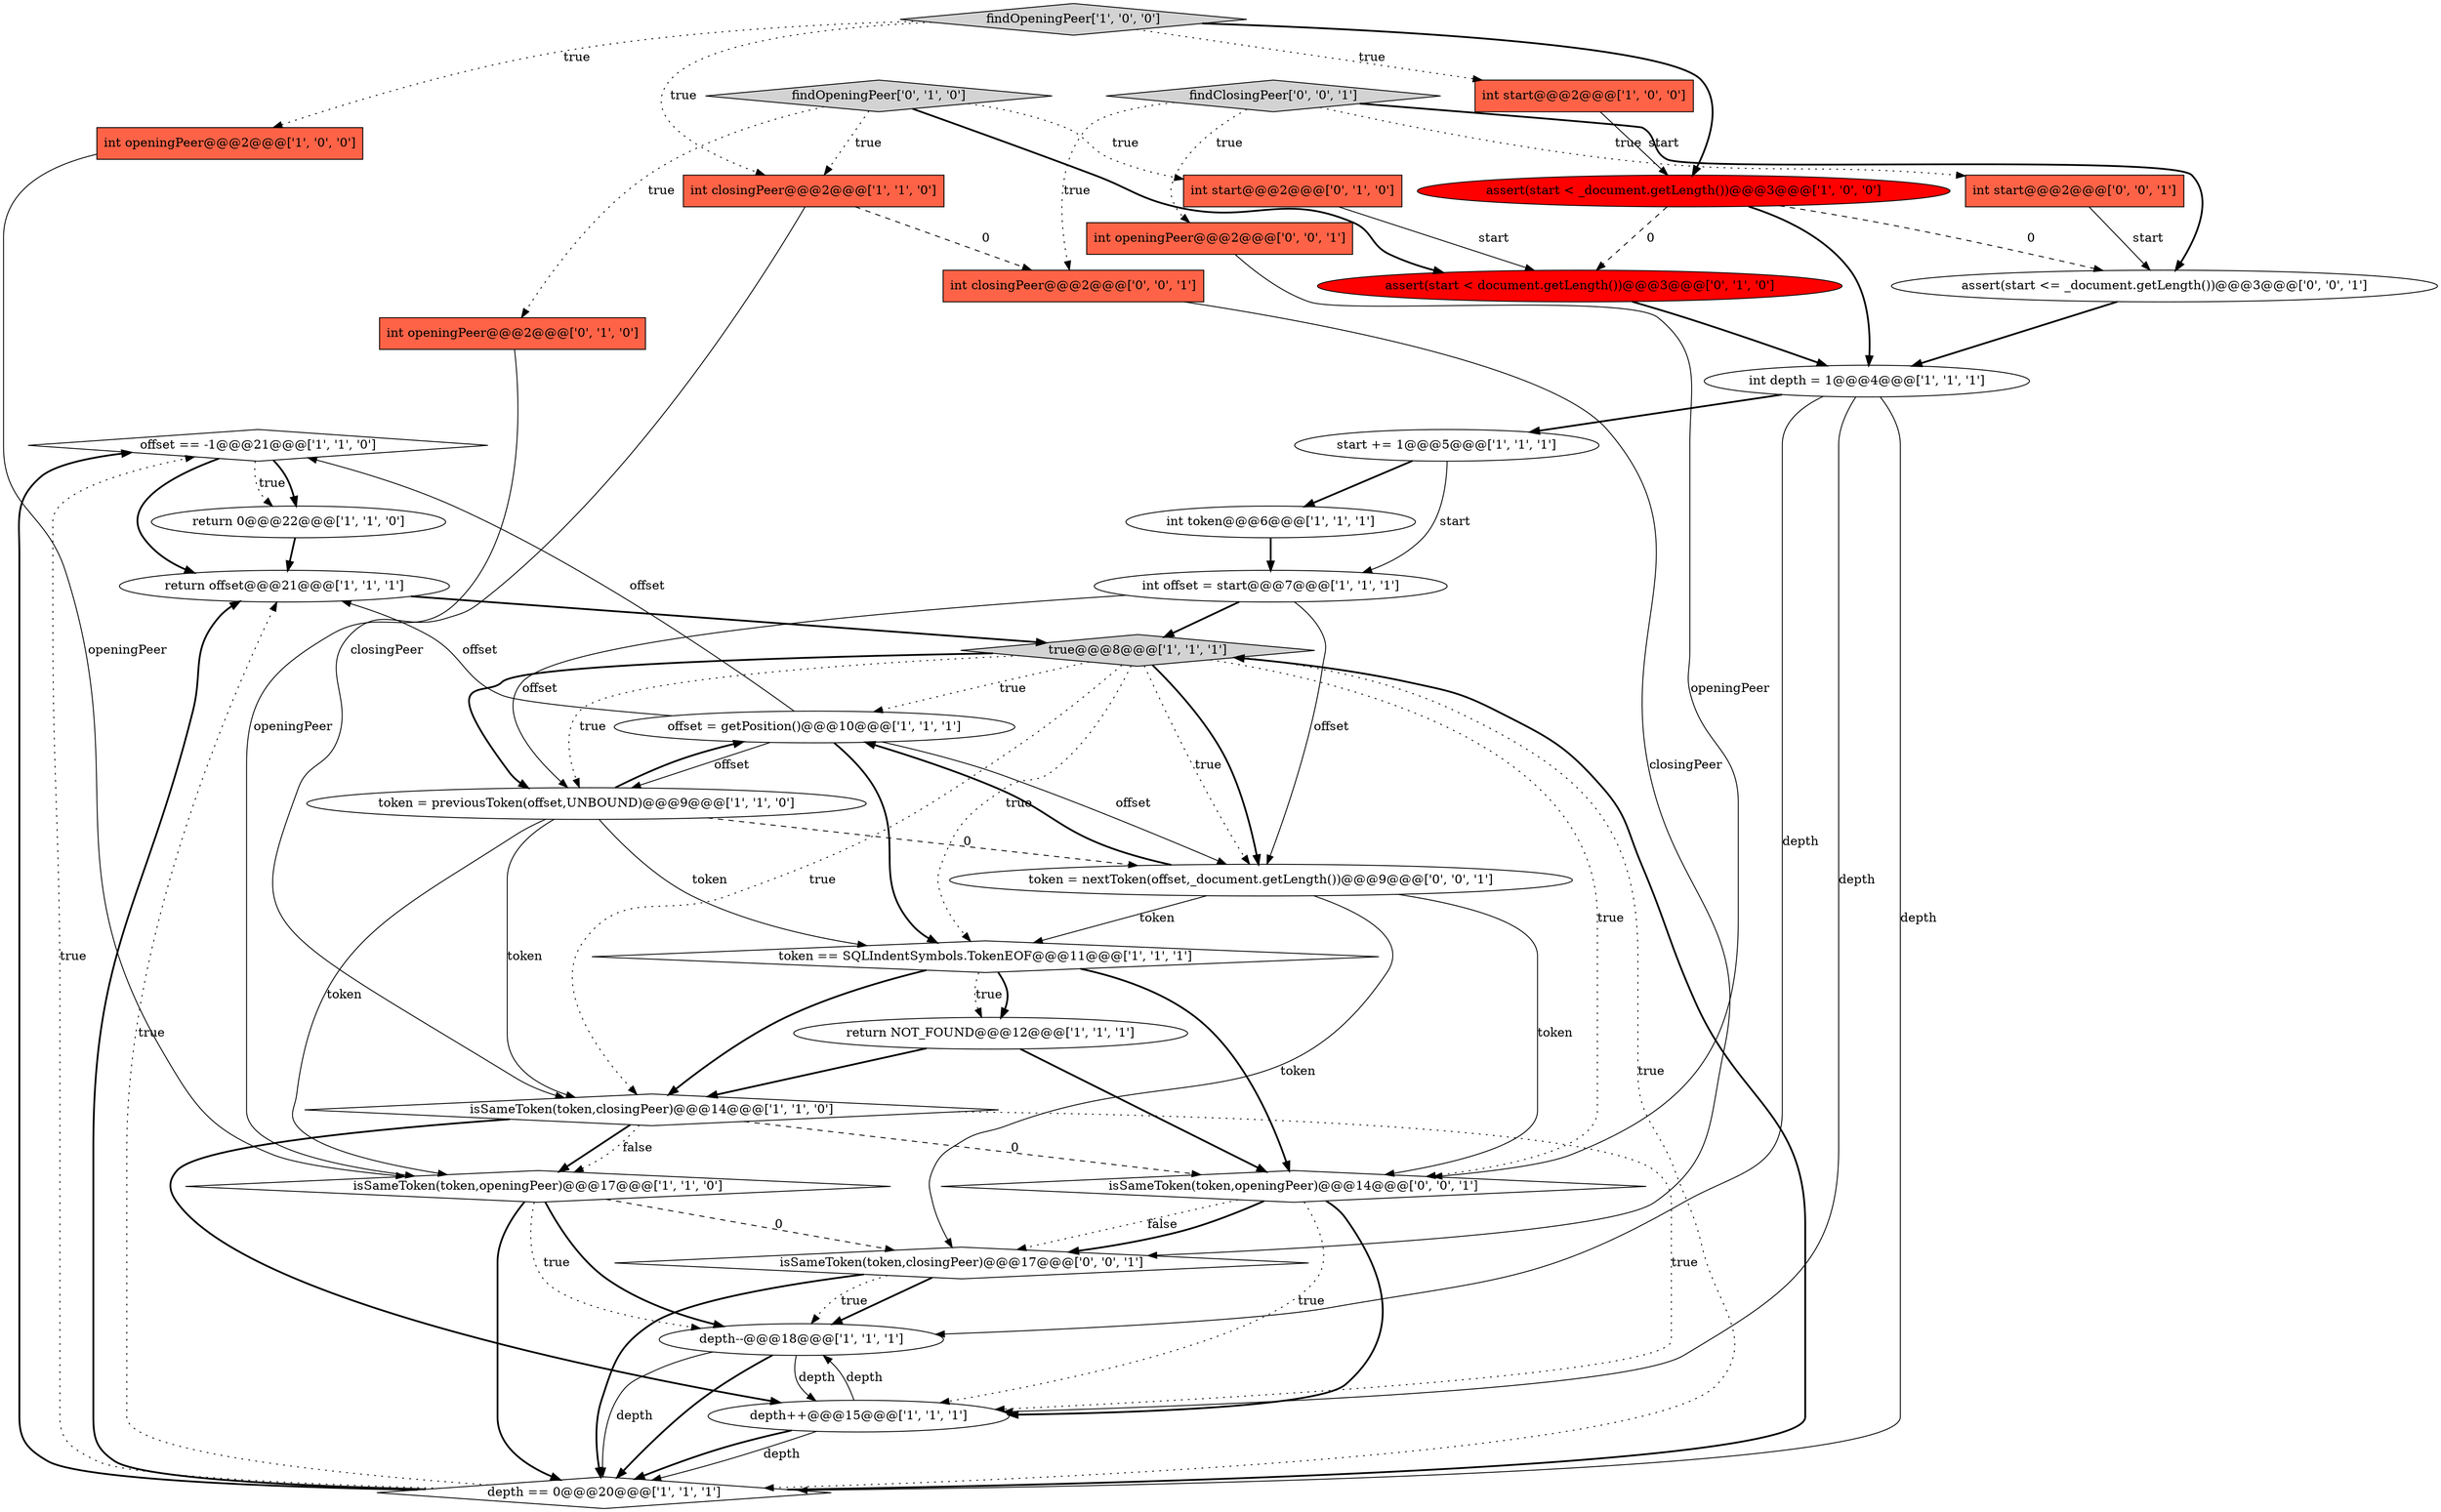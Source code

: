 digraph {
2 [style = filled, label = "offset == -1@@@21@@@['1', '1', '0']", fillcolor = white, shape = diamond image = "AAA0AAABBB1BBB"];
26 [style = filled, label = "isSameToken(token,closingPeer)@@@17@@@['0', '0', '1']", fillcolor = white, shape = diamond image = "AAA0AAABBB3BBB"];
29 [style = filled, label = "int openingPeer@@@2@@@['0', '0', '1']", fillcolor = tomato, shape = box image = "AAA0AAABBB3BBB"];
24 [style = filled, label = "findOpeningPeer['0', '1', '0']", fillcolor = lightgray, shape = diamond image = "AAA0AAABBB2BBB"];
18 [style = filled, label = "offset = getPosition()@@@10@@@['1', '1', '1']", fillcolor = white, shape = ellipse image = "AAA0AAABBB1BBB"];
11 [style = filled, label = "depth--@@@18@@@['1', '1', '1']", fillcolor = white, shape = ellipse image = "AAA0AAABBB1BBB"];
4 [style = filled, label = "token == SQLIndentSymbols.TokenEOF@@@11@@@['1', '1', '1']", fillcolor = white, shape = diamond image = "AAA0AAABBB1BBB"];
7 [style = filled, label = "assert(start < _document.getLength())@@@3@@@['1', '0', '0']", fillcolor = red, shape = ellipse image = "AAA1AAABBB1BBB"];
9 [style = filled, label = "int openingPeer@@@2@@@['1', '0', '0']", fillcolor = tomato, shape = box image = "AAA0AAABBB1BBB"];
27 [style = filled, label = "token = nextToken(offset,_document.getLength())@@@9@@@['0', '0', '1']", fillcolor = white, shape = ellipse image = "AAA0AAABBB3BBB"];
28 [style = filled, label = "int start@@@2@@@['0', '0', '1']", fillcolor = tomato, shape = box image = "AAA0AAABBB3BBB"];
5 [style = filled, label = "int token@@@6@@@['1', '1', '1']", fillcolor = white, shape = ellipse image = "AAA0AAABBB1BBB"];
30 [style = filled, label = "int closingPeer@@@2@@@['0', '0', '1']", fillcolor = tomato, shape = box image = "AAA0AAABBB3BBB"];
15 [style = filled, label = "return 0@@@22@@@['1', '1', '0']", fillcolor = white, shape = ellipse image = "AAA0AAABBB1BBB"];
3 [style = filled, label = "int depth = 1@@@4@@@['1', '1', '1']", fillcolor = white, shape = ellipse image = "AAA0AAABBB1BBB"];
33 [style = filled, label = "findClosingPeer['0', '0', '1']", fillcolor = lightgray, shape = diamond image = "AAA0AAABBB3BBB"];
22 [style = filled, label = "int openingPeer@@@2@@@['0', '1', '0']", fillcolor = tomato, shape = box image = "AAA0AAABBB2BBB"];
0 [style = filled, label = "isSameToken(token,closingPeer)@@@14@@@['1', '1', '0']", fillcolor = white, shape = diamond image = "AAA0AAABBB1BBB"];
12 [style = filled, label = "int start@@@2@@@['1', '0', '0']", fillcolor = tomato, shape = box image = "AAA0AAABBB1BBB"];
19 [style = filled, label = "return offset@@@21@@@['1', '1', '1']", fillcolor = white, shape = ellipse image = "AAA0AAABBB1BBB"];
13 [style = filled, label = "isSameToken(token,openingPeer)@@@17@@@['1', '1', '0']", fillcolor = white, shape = diamond image = "AAA0AAABBB1BBB"];
31 [style = filled, label = "assert(start <= _document.getLength())@@@3@@@['0', '0', '1']", fillcolor = white, shape = ellipse image = "AAA0AAABBB3BBB"];
6 [style = filled, label = "token = previousToken(offset,UNBOUND)@@@9@@@['1', '1', '0']", fillcolor = white, shape = ellipse image = "AAA0AAABBB1BBB"];
16 [style = filled, label = "start += 1@@@5@@@['1', '1', '1']", fillcolor = white, shape = ellipse image = "AAA0AAABBB1BBB"];
23 [style = filled, label = "int start@@@2@@@['0', '1', '0']", fillcolor = tomato, shape = box image = "AAA0AAABBB2BBB"];
20 [style = filled, label = "depth++@@@15@@@['1', '1', '1']", fillcolor = white, shape = ellipse image = "AAA0AAABBB1BBB"];
25 [style = filled, label = "assert(start < document.getLength())@@@3@@@['0', '1', '0']", fillcolor = red, shape = ellipse image = "AAA1AAABBB2BBB"];
32 [style = filled, label = "isSameToken(token,openingPeer)@@@14@@@['0', '0', '1']", fillcolor = white, shape = diamond image = "AAA0AAABBB3BBB"];
1 [style = filled, label = "depth == 0@@@20@@@['1', '1', '1']", fillcolor = white, shape = diamond image = "AAA0AAABBB1BBB"];
8 [style = filled, label = "int offset = start@@@7@@@['1', '1', '1']", fillcolor = white, shape = ellipse image = "AAA0AAABBB1BBB"];
17 [style = filled, label = "findOpeningPeer['1', '0', '0']", fillcolor = lightgray, shape = diamond image = "AAA0AAABBB1BBB"];
14 [style = filled, label = "true@@@8@@@['1', '1', '1']", fillcolor = lightgray, shape = diamond image = "AAA0AAABBB1BBB"];
21 [style = filled, label = "int closingPeer@@@2@@@['1', '1', '0']", fillcolor = tomato, shape = box image = "AAA0AAABBB1BBB"];
10 [style = filled, label = "return NOT_FOUND@@@12@@@['1', '1', '1']", fillcolor = white, shape = ellipse image = "AAA0AAABBB1BBB"];
14->32 [style = dotted, label="true"];
0->13 [style = bold, label=""];
14->0 [style = dotted, label="true"];
18->6 [style = solid, label="offset"];
27->4 [style = solid, label="token"];
33->28 [style = dotted, label="true"];
2->15 [style = dotted, label="true"];
10->32 [style = bold, label=""];
3->16 [style = bold, label=""];
26->11 [style = bold, label=""];
13->1 [style = bold, label=""];
21->30 [style = dashed, label="0"];
2->15 [style = bold, label=""];
20->11 [style = solid, label="depth"];
7->25 [style = dashed, label="0"];
20->1 [style = solid, label="depth"];
32->26 [style = dotted, label="false"];
24->21 [style = dotted, label="true"];
32->20 [style = bold, label=""];
14->18 [style = dotted, label="true"];
11->20 [style = solid, label="depth"];
26->1 [style = bold, label=""];
25->3 [style = bold, label=""];
6->4 [style = solid, label="token"];
6->13 [style = solid, label="token"];
3->11 [style = solid, label="depth"];
14->27 [style = dotted, label="true"];
13->11 [style = bold, label=""];
32->26 [style = bold, label=""];
13->26 [style = dashed, label="0"];
4->0 [style = bold, label=""];
18->4 [style = bold, label=""];
6->27 [style = dashed, label="0"];
24->22 [style = dotted, label="true"];
10->0 [style = bold, label=""];
23->25 [style = solid, label="start"];
0->20 [style = bold, label=""];
14->1 [style = dotted, label="true"];
11->1 [style = solid, label="depth"];
0->13 [style = dotted, label="false"];
31->3 [style = bold, label=""];
1->19 [style = bold, label=""];
14->4 [style = dotted, label="true"];
17->21 [style = dotted, label="true"];
14->6 [style = bold, label=""];
4->10 [style = bold, label=""];
27->18 [style = bold, label=""];
7->31 [style = dashed, label="0"];
4->10 [style = dotted, label="true"];
6->18 [style = bold, label=""];
21->0 [style = solid, label="closingPeer"];
32->20 [style = dotted, label="true"];
8->14 [style = bold, label=""];
20->1 [style = bold, label=""];
15->19 [style = bold, label=""];
1->19 [style = dotted, label="true"];
30->26 [style = solid, label="closingPeer"];
3->20 [style = solid, label="depth"];
18->19 [style = solid, label="offset"];
16->8 [style = solid, label="start"];
19->14 [style = bold, label=""];
24->23 [style = dotted, label="true"];
17->12 [style = dotted, label="true"];
24->25 [style = bold, label=""];
33->29 [style = dotted, label="true"];
16->5 [style = bold, label=""];
13->11 [style = dotted, label="true"];
29->32 [style = solid, label="openingPeer"];
1->2 [style = bold, label=""];
14->27 [style = bold, label=""];
26->11 [style = dotted, label="true"];
3->1 [style = solid, label="depth"];
14->6 [style = dotted, label="true"];
22->13 [style = solid, label="openingPeer"];
5->8 [style = bold, label=""];
9->13 [style = solid, label="openingPeer"];
2->19 [style = bold, label=""];
11->1 [style = bold, label=""];
0->32 [style = dashed, label="0"];
8->6 [style = solid, label="offset"];
0->20 [style = dotted, label="true"];
8->27 [style = solid, label="offset"];
18->27 [style = solid, label="offset"];
33->30 [style = dotted, label="true"];
7->3 [style = bold, label=""];
17->7 [style = bold, label=""];
27->26 [style = solid, label="token"];
18->2 [style = solid, label="offset"];
17->9 [style = dotted, label="true"];
33->31 [style = bold, label=""];
12->7 [style = solid, label="start"];
1->14 [style = bold, label=""];
6->0 [style = solid, label="token"];
1->2 [style = dotted, label="true"];
27->32 [style = solid, label="token"];
28->31 [style = solid, label="start"];
4->32 [style = bold, label=""];
}
